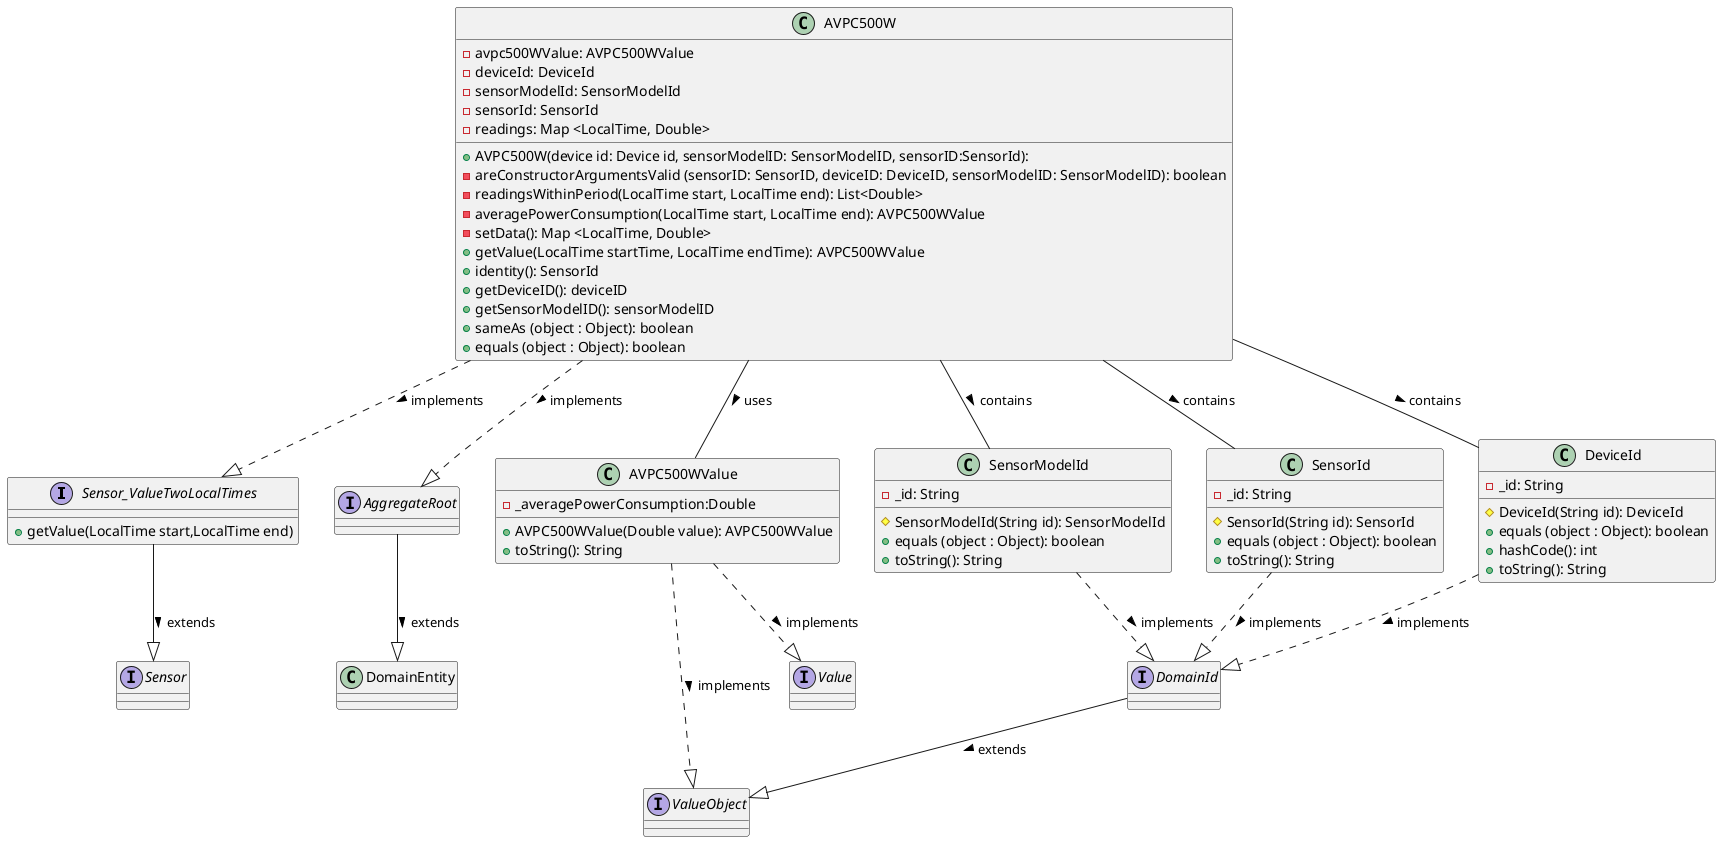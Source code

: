@startuml
'https://plantuml.com/class-diagram

Sensor_ValueTwoLocalTimes --|> Sensor : extends >
AVPC500W ..|> Sensor_ValueTwoLocalTimes : implements >
AVPC500W ..|> AggregateRoot : implements >
AVPC500WValue ..|> ValueObject : implements >
AVPC500WValue ..|> Value : implements >
AVPC500W -- AVPC500WValue : uses >
AVPC500W -- SensorModelId : contains >
AVPC500W -- SensorId : contains >
AVPC500W -- DeviceId : contains >
AggregateRoot --|> DomainEntity : extends >
DeviceId ..|> DomainId : implements >
SensorId ..|> DomainId : implements >
SensorModelId ..|> DomainId : implements >
DomainId --|> ValueObject : extends >

class SensorModelId{
}
class SensorId{
}
class DeviceId{
}

interface ValueObject{
}

interface Sensor{
}

interface DomainId {
}

interface Sensor_ValueTwoLocalTimes{
+ getValue(LocalTime start,LocalTime end)
}

interface AggregateRoot{
}

interface Value{
}

class AVPC500W{
- avpc500WValue: AVPC500WValue
- deviceId: DeviceId
- sensorModelId: SensorModelId
- sensorId: SensorId
- readings: Map <LocalTime, Double>

+ AVPC500W(device id: Device id, sensorModelID: SensorModelID, sensorID:SensorId):
- areConstructorArgumentsValid (sensorID: SensorID, deviceID: DeviceID, sensorModelID: SensorModelID): boolean
- readingsWithinPeriod(LocalTime start, LocalTime end): List<Double>
- averagePowerConsumption(LocalTime start, LocalTime end): AVPC500WValue
- setData(): Map <LocalTime, Double>
+ getValue(LocalTime startTime, LocalTime endTime): AVPC500WValue
+ identity(): SensorId
+ getDeviceID(): deviceID
+ getSensorModelID(): sensorModelID
+ sameAs (object : Object): boolean
+ equals (object : Object): boolean
}


class AVPC500WValue {
- _averagePowerConsumption:Double

+ AVPC500WValue(Double value): AVPC500WValue
+ toString(): String

}

class DeviceId{
- _id: String
# DeviceId(String id): DeviceId
+ equals (object : Object): boolean
+ hashCode(): int
+ toString(): String
}

class SensorModelId{
- _id: String
# SensorModelId(String id): SensorModelId
+ equals (object : Object): boolean
+ toString(): String
}

class SensorId{
- _id: String
# SensorId(String id): SensorId
+ equals (object : Object): boolean
+ toString(): String
}

@enduml
